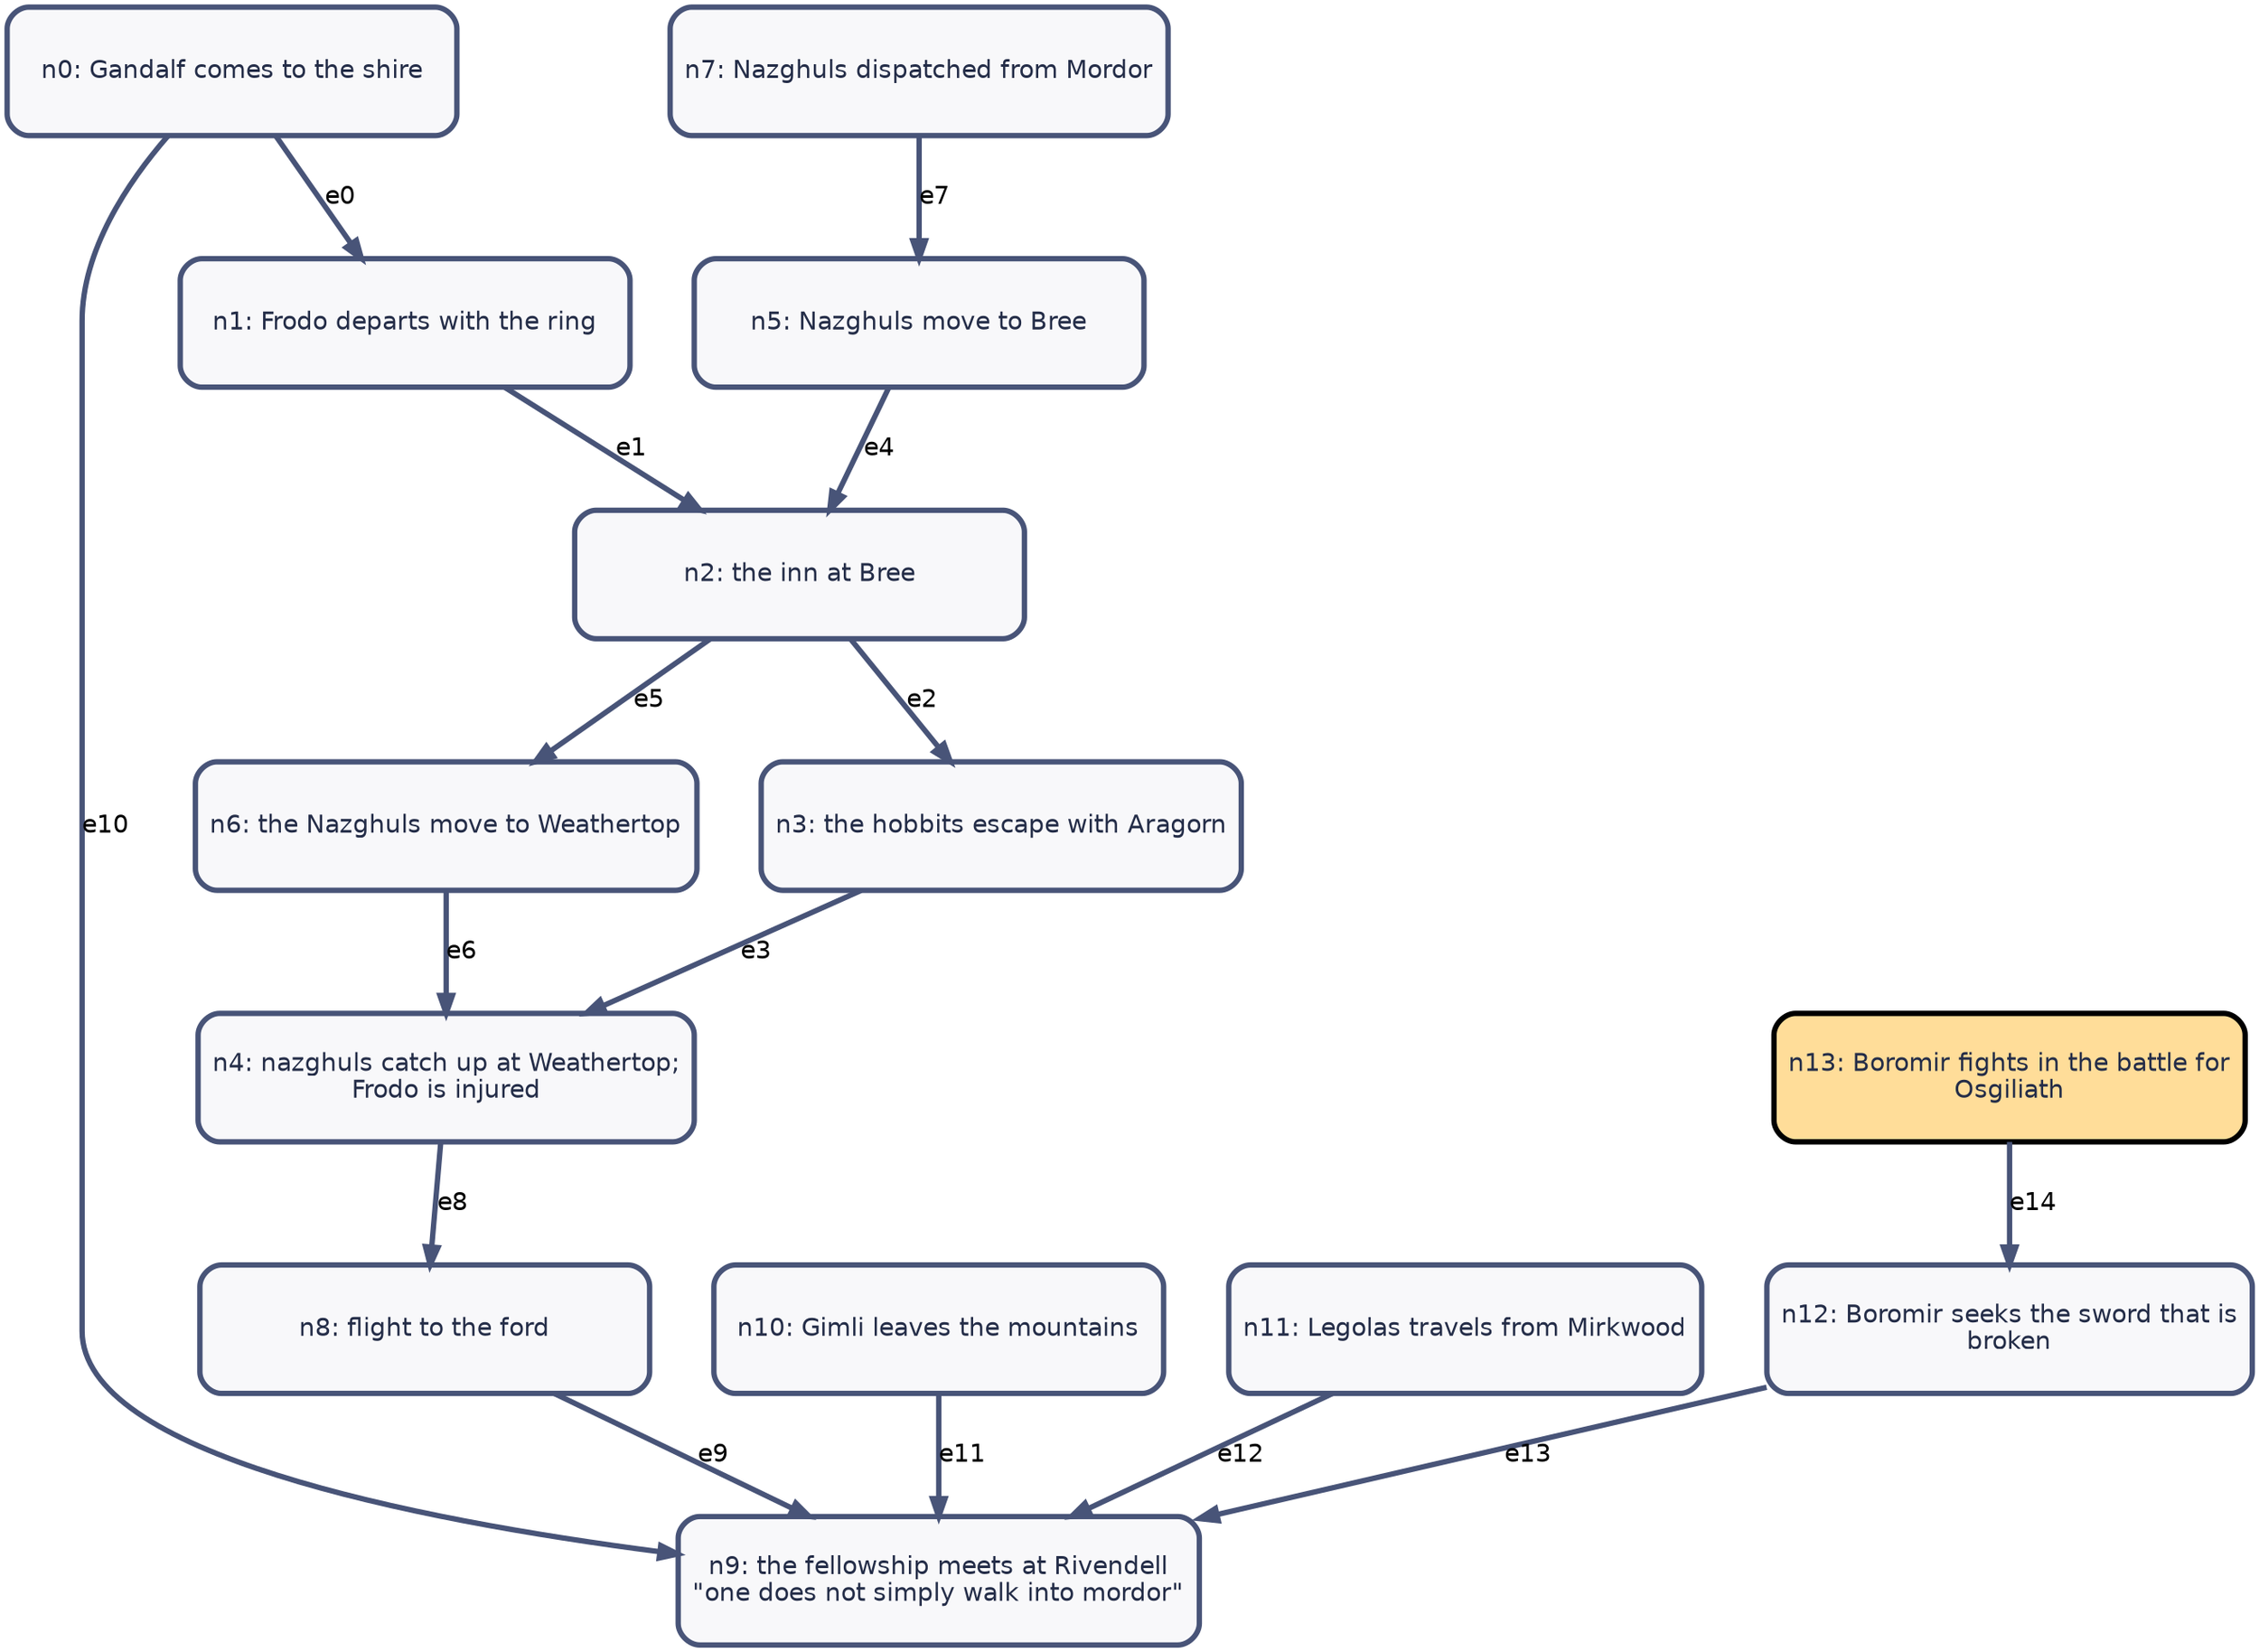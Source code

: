 digraph {

    graph [fontname = "helvetica" rankdir=TB ranksep=0.75 nodesep=0.5];
    node [fontname = "helvetica" style="filled,rounded" shape=box height=1 width=3.5 penwidth=3];
    edge [fontname = "helvetica" penwidth=3 color="#485478"];

    "n0" [label="n0: Gandalf comes to the shire" fillcolor="#F8F8FA" color="#485478" fontcolor="#242D48"]
    "n1" [label="n1: Frodo departs with the ring" fillcolor="#F8F8FA" color="#485478" fontcolor="#242D48"]
    "n2" [label="n2: the inn at Bree" fillcolor="#F8F8FA" color="#485478" fontcolor="#242D48"]
    "n3" [label="n3: the hobbits escape with Aragorn" fillcolor="#F8F8FA" color="#485478" fontcolor="#242D48"]
    "n4" [label="n4: nazghuls catch up at Weathertop;\nFrodo is injured" fillcolor="#F8F8FA" color="#485478" fontcolor="#242D48"]
    "n5" [label="n5: Nazghuls move to Bree" fillcolor="#F8F8FA" color="#485478" fontcolor="#242D48"]
    "n6" [label="n6: the Nazghuls move to Weathertop" fillcolor="#F8F8FA" color="#485478" fontcolor="#242D48"]
    "n7" [label="n7: Nazghuls dispatched from Mordor" fillcolor="#F8F8FA" color="#485478" fontcolor="#242D48"]
    "n8" [label="n8: flight to the ford" fillcolor="#F8F8FA" color="#485478" fontcolor="#242D48"]
    "n9" [label="n9: the fellowship meets at Rivendell\n\"one does not simply walk into mordor\"" fillcolor="#F8F8FA" color="#485478" fontcolor="#242D48"]
    "n10" [label="n10: Gimli leaves the mountains" fillcolor="#F8F8FA" color="#485478" fontcolor="#242D48"]
    "n11" [label="n11: Legolas travels from Mirkwood" fillcolor="#F8F8FA" color="#485478" fontcolor="#242D48"]
    "n12" [label="n12: Boromir seeks the sword that is\nbroken" fillcolor="#F8F8FA" color="#485478" fontcolor="#242D48"]
    "n13" [label="n13: Boromir fights in the battle for\nOsgiliath" fillcolor="#FFDD99" color="CC851F" fontcolor="#242D48"]

    "n0" -> "n1" [label="e0"];
    "n1" -> "n2" [label="e1"];
    "n2" -> "n3" [label="e2"];
    "n3" -> "n4" [label="e3"];
    "n5" -> "n2" [label="e4"];
    "n2" -> "n6" [label="e5"];
    "n6" -> "n4" [label="e6"];
    "n7" -> "n5" [label="e7"];
    "n4" -> "n8" [label="e8"];
    "n8" -> "n9" [label="e9"];
    "n0" -> "n9" [label="e10"];
    "n10" -> "n9" [label="e11"];
    "n11" -> "n9" [label="e12"];
    "n12" -> "n9" [label="e13"];
    "n13" -> "n12" [label="e14"];

}